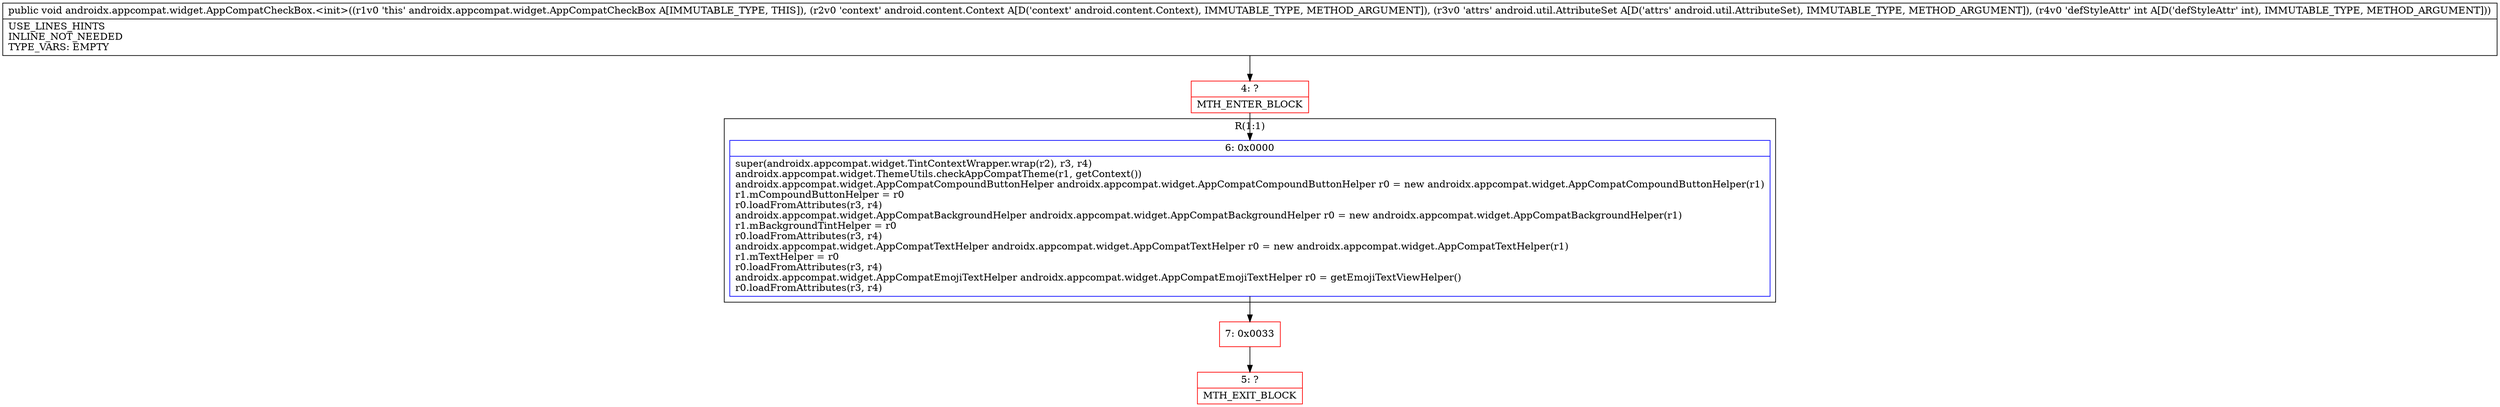 digraph "CFG forandroidx.appcompat.widget.AppCompatCheckBox.\<init\>(Landroid\/content\/Context;Landroid\/util\/AttributeSet;I)V" {
subgraph cluster_Region_761680721 {
label = "R(1:1)";
node [shape=record,color=blue];
Node_6 [shape=record,label="{6\:\ 0x0000|super(androidx.appcompat.widget.TintContextWrapper.wrap(r2), r3, r4)\landroidx.appcompat.widget.ThemeUtils.checkAppCompatTheme(r1, getContext())\landroidx.appcompat.widget.AppCompatCompoundButtonHelper androidx.appcompat.widget.AppCompatCompoundButtonHelper r0 = new androidx.appcompat.widget.AppCompatCompoundButtonHelper(r1)\lr1.mCompoundButtonHelper = r0\lr0.loadFromAttributes(r3, r4)\landroidx.appcompat.widget.AppCompatBackgroundHelper androidx.appcompat.widget.AppCompatBackgroundHelper r0 = new androidx.appcompat.widget.AppCompatBackgroundHelper(r1)\lr1.mBackgroundTintHelper = r0\lr0.loadFromAttributes(r3, r4)\landroidx.appcompat.widget.AppCompatTextHelper androidx.appcompat.widget.AppCompatTextHelper r0 = new androidx.appcompat.widget.AppCompatTextHelper(r1)\lr1.mTextHelper = r0\lr0.loadFromAttributes(r3, r4)\landroidx.appcompat.widget.AppCompatEmojiTextHelper androidx.appcompat.widget.AppCompatEmojiTextHelper r0 = getEmojiTextViewHelper()\lr0.loadFromAttributes(r3, r4)\l}"];
}
Node_4 [shape=record,color=red,label="{4\:\ ?|MTH_ENTER_BLOCK\l}"];
Node_7 [shape=record,color=red,label="{7\:\ 0x0033}"];
Node_5 [shape=record,color=red,label="{5\:\ ?|MTH_EXIT_BLOCK\l}"];
MethodNode[shape=record,label="{public void androidx.appcompat.widget.AppCompatCheckBox.\<init\>((r1v0 'this' androidx.appcompat.widget.AppCompatCheckBox A[IMMUTABLE_TYPE, THIS]), (r2v0 'context' android.content.Context A[D('context' android.content.Context), IMMUTABLE_TYPE, METHOD_ARGUMENT]), (r3v0 'attrs' android.util.AttributeSet A[D('attrs' android.util.AttributeSet), IMMUTABLE_TYPE, METHOD_ARGUMENT]), (r4v0 'defStyleAttr' int A[D('defStyleAttr' int), IMMUTABLE_TYPE, METHOD_ARGUMENT]))  | USE_LINES_HINTS\lINLINE_NOT_NEEDED\lTYPE_VARS: EMPTY\l}"];
MethodNode -> Node_4;Node_6 -> Node_7;
Node_4 -> Node_6;
Node_7 -> Node_5;
}

